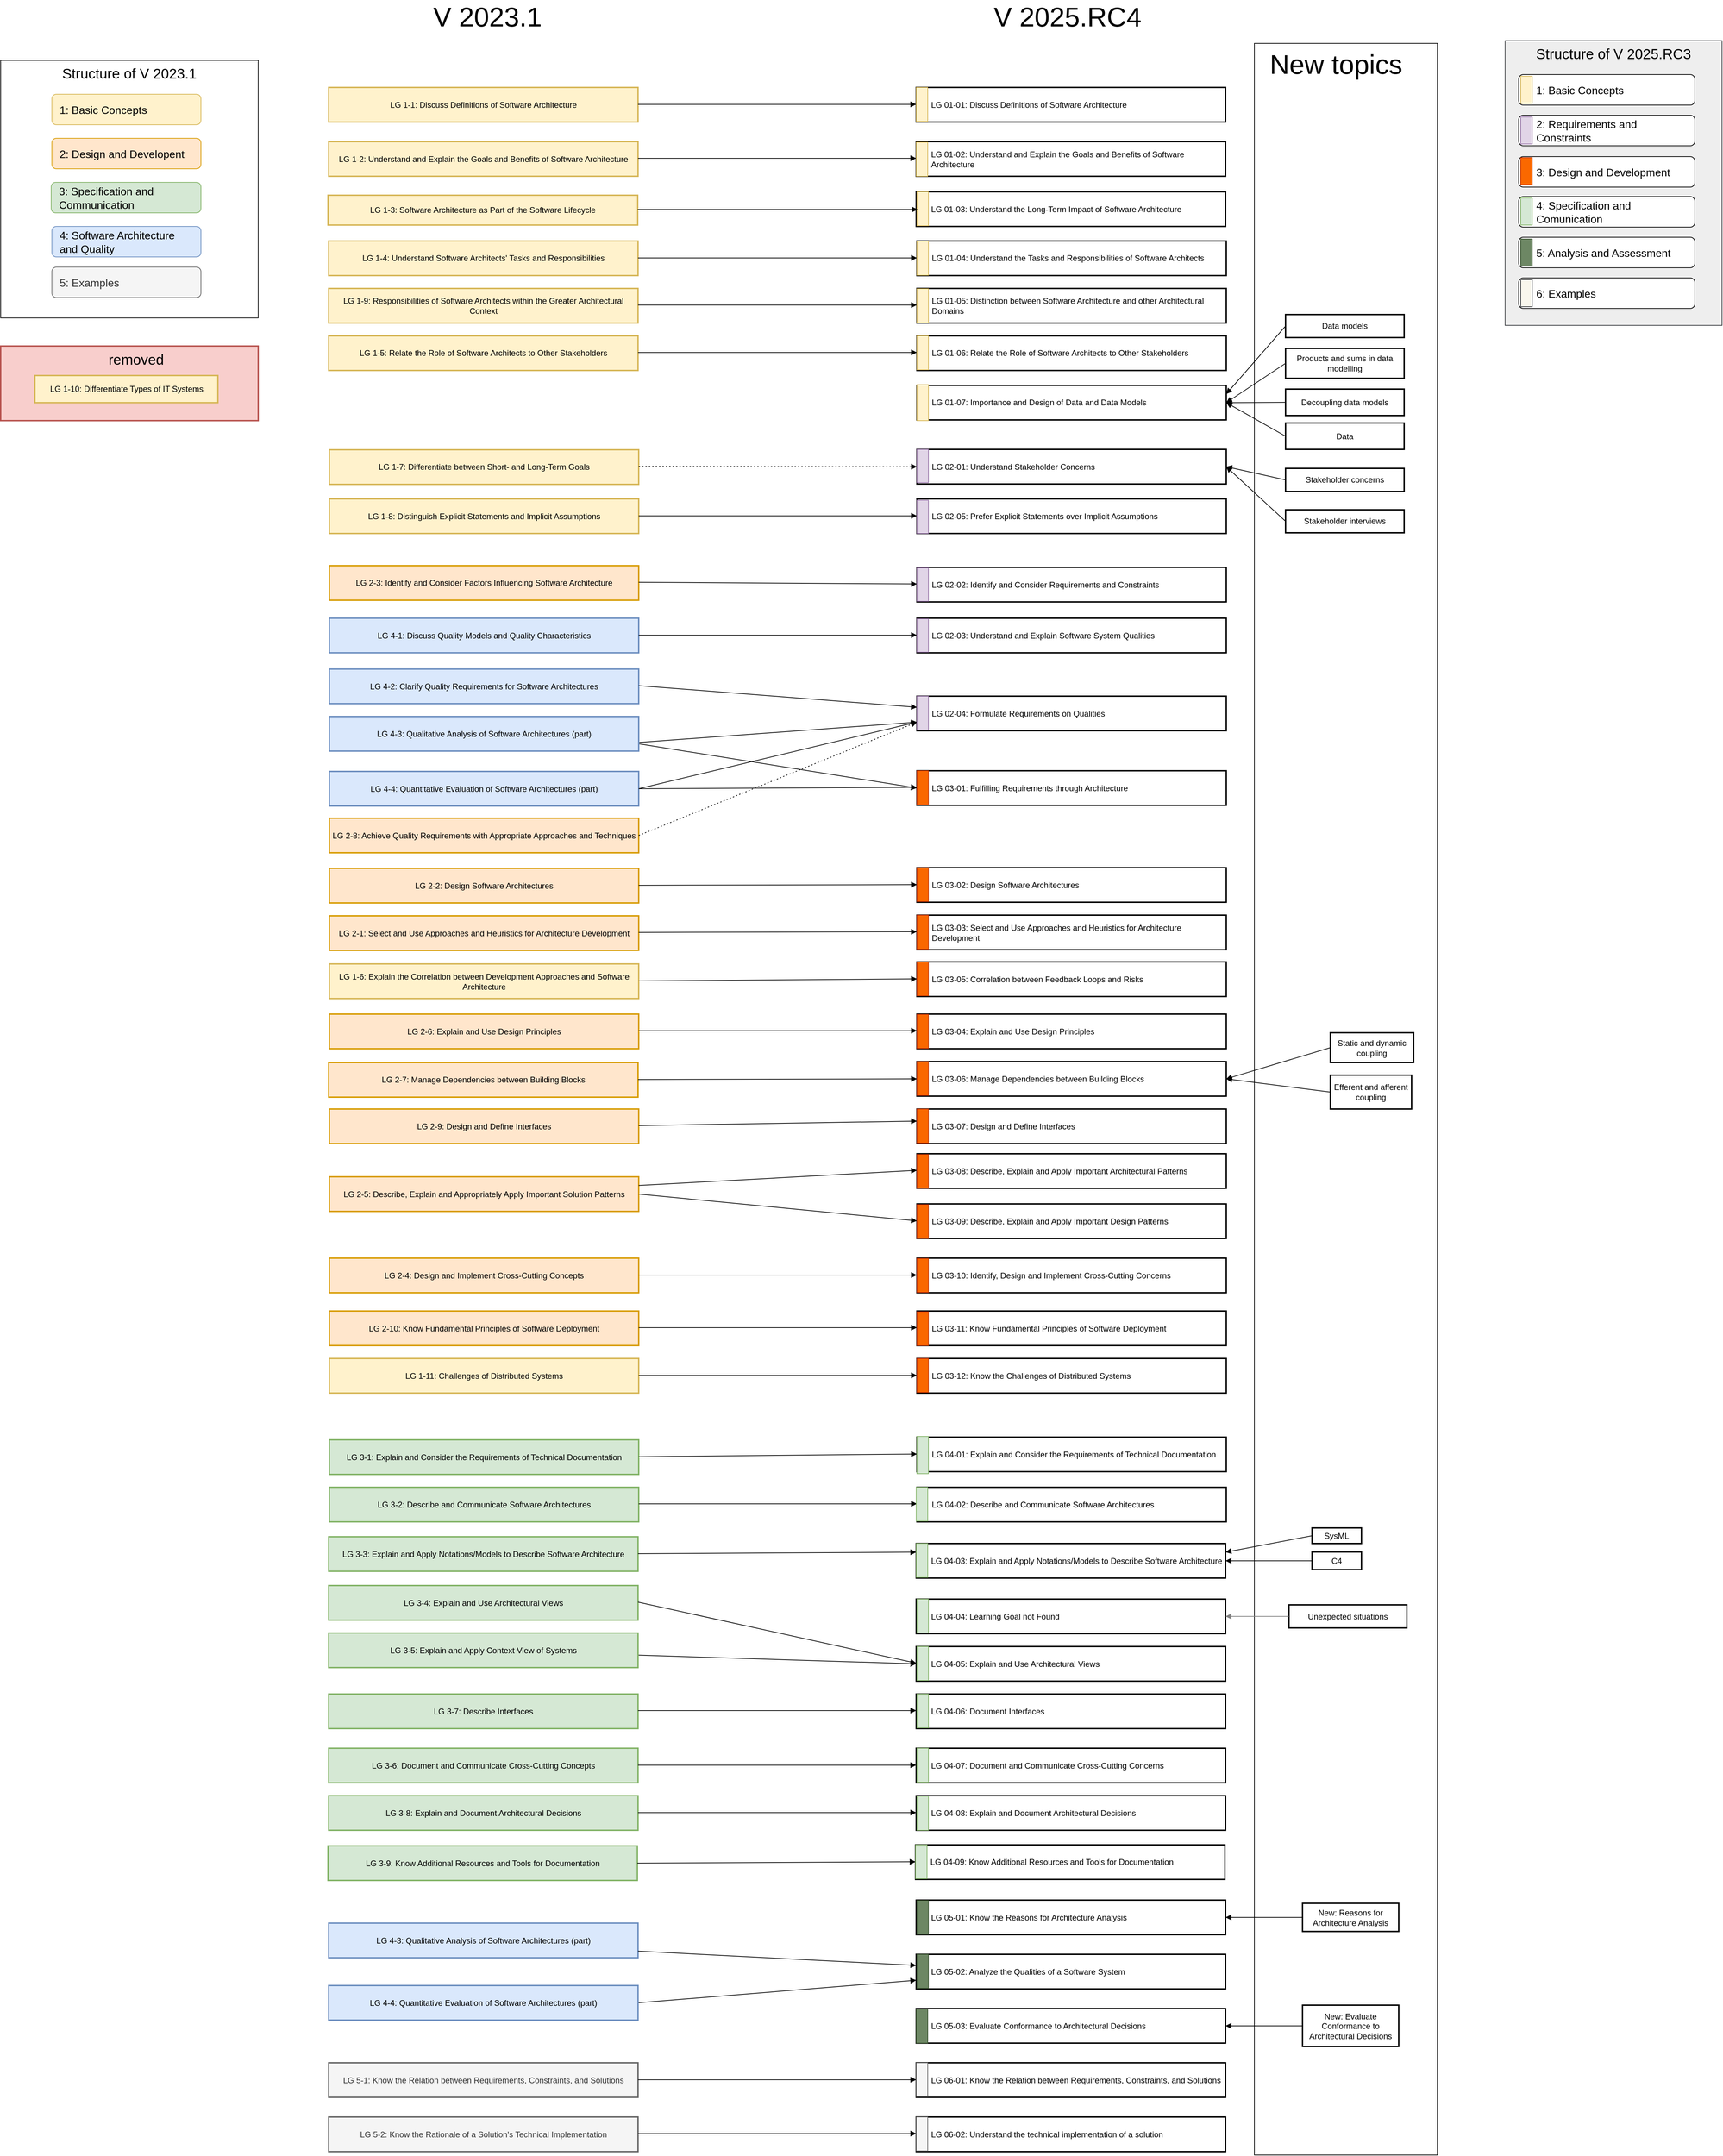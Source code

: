 <mxfile version="24.7.17">
  <diagram name="Seite-1" id="O8GddWhcbF4NDvKM5EmY">
    <mxGraphModel dx="2309" dy="878" grid="1" gridSize="10" guides="1" tooltips="1" connect="1" arrows="1" fold="1" page="1" pageScale="1" pageWidth="827" pageHeight="1169" math="0" shadow="0">
      <root>
        <mxCell id="0" />
        <mxCell id="1" parent="0" />
        <mxCell id="hMvtFYx8mkaiVF-YGMAp-4" value="removed" style="whiteSpace=wrap;strokeWidth=2;align=center;spacingLeft=20;verticalAlign=top;fontStyle=0;fontSize=21;fillColor=#f8cecc;strokeColor=#b85450;" parent="1" vertex="1">
          <mxGeometry x="-440" y="541.5" width="380" height="110" as="geometry" />
        </mxCell>
        <mxCell id="wD6HdIPCGLci8Dcnv06h-11" value="" style="whiteSpace=wrap;html=1;align=center;horizontal=1;verticalAlign=top;fontSize=21;movable=1;resizable=1;rotatable=1;deletable=1;editable=1;locked=0;connectable=1;" parent="1" vertex="1">
          <mxGeometry x="1410" y="95" width="270" height="3115" as="geometry" />
        </mxCell>
        <mxCell id="wD6HdIPCGLci8Dcnv06h-2" value="Structure of V 2023.1" style="whiteSpace=wrap;html=1;aspect=fixed;align=center;horizontal=1;verticalAlign=top;fontSize=21;" parent="1" vertex="1">
          <mxGeometry x="-440" y="120" width="380" height="380" as="geometry" />
        </mxCell>
        <mxCell id="lPej12Bno3lJLsPGT7YB-138" value="LG 1-1: Discuss Definitions of Software Architecture" style="whiteSpace=wrap;strokeWidth=2;fillColor=#fff2cc;strokeColor=#d6b656;" parent="1" vertex="1">
          <mxGeometry x="44" y="160" width="456.5" height="51" as="geometry" />
        </mxCell>
        <mxCell id="lPej12Bno3lJLsPGT7YB-139" value="LG 1-2: Understand and Explain the Goals and Benefits of Software Architecture" style="whiteSpace=wrap;strokeWidth=2;fillColor=#fff2cc;strokeColor=#d6b656;" parent="1" vertex="1">
          <mxGeometry x="44" y="240" width="456.5" height="51" as="geometry" />
        </mxCell>
        <mxCell id="lPej12Bno3lJLsPGT7YB-140" value="LG 1-4: Understand Software Architects&#39; Tasks and Responsibilities" style="whiteSpace=wrap;strokeWidth=2;fillColor=#fff2cc;strokeColor=#d6b656;" parent="1" vertex="1">
          <mxGeometry x="44" y="386.5" width="456.5" height="51" as="geometry" />
        </mxCell>
        <mxCell id="lPej12Bno3lJLsPGT7YB-141" value="LG 1-5: Relate the Role of Software Architects to Other Stakeholders" style="whiteSpace=wrap;strokeWidth=2;fillColor=#fff2cc;strokeColor=#d6b656;" parent="1" vertex="1">
          <mxGeometry x="44" y="526.5" width="456.5" height="51" as="geometry" />
        </mxCell>
        <mxCell id="lPej12Bno3lJLsPGT7YB-142" value="LG 1-6: Explain the Correlation between Development Approaches and Software Architecture" style="whiteSpace=wrap;strokeWidth=2;fillColor=#fff2cc;strokeColor=#d6b656;" parent="1" vertex="1">
          <mxGeometry x="45" y="1453" width="456.5" height="51" as="geometry" />
        </mxCell>
        <mxCell id="lPej12Bno3lJLsPGT7YB-143" value="LG 1-7: Differentiate between Short- and Long-Term Goals" style="whiteSpace=wrap;strokeWidth=2;fillColor=#fff2cc;strokeColor=#d6b656;" parent="1" vertex="1">
          <mxGeometry x="45" y="694.5" width="456.5" height="51" as="geometry" />
        </mxCell>
        <mxCell id="lPej12Bno3lJLsPGT7YB-144" value="LG 1-8: Distinguish Explicit Statements and Implicit Assumptions" style="whiteSpace=wrap;strokeWidth=2;fillColor=#fff2cc;strokeColor=#d6b656;" parent="1" vertex="1">
          <mxGeometry x="45" y="767" width="456.5" height="51" as="geometry" />
        </mxCell>
        <mxCell id="lPej12Bno3lJLsPGT7YB-145" value="LG 1-9: Responsibilities of Software Architects within the Greater Architectural Context" style="whiteSpace=wrap;strokeWidth=2;fillColor=#fff2cc;strokeColor=#d6b656;" parent="1" vertex="1">
          <mxGeometry x="44" y="456.5" width="456.5" height="51" as="geometry" />
        </mxCell>
        <mxCell id="lPej12Bno3lJLsPGT7YB-146" value="LG 1-11: Challenges of Distributed Systems" style="whiteSpace=wrap;strokeWidth=2;fillColor=#fff2cc;strokeColor=#d6b656;" parent="1" vertex="1">
          <mxGeometry x="45" y="2035" width="456.5" height="51" as="geometry" />
        </mxCell>
        <mxCell id="lPej12Bno3lJLsPGT7YB-147" value="LG 2-1: Select and Use Approaches and Heuristics for Architecture Development" style="whiteSpace=wrap;strokeWidth=2;fillColor=#ffe6cc;strokeColor=#d79b00;" parent="1" vertex="1">
          <mxGeometry x="45" y="1382" width="456.5" height="51" as="geometry" />
        </mxCell>
        <mxCell id="lPej12Bno3lJLsPGT7YB-148" value="LG 2-2: Design Software Architectures" style="whiteSpace=wrap;strokeWidth=2;fillColor=#ffe6cc;strokeColor=#d79b00;" parent="1" vertex="1">
          <mxGeometry x="45" y="1312" width="456.5" height="51" as="geometry" />
        </mxCell>
        <mxCell id="lPej12Bno3lJLsPGT7YB-149" value="LG 2-3: Identify and Consider Factors Influencing Software Architecture" style="whiteSpace=wrap;strokeWidth=2;fillColor=#ffe6cc;strokeColor=#d79b00;" parent="1" vertex="1">
          <mxGeometry x="45" y="865.5" width="456.5" height="51" as="geometry" />
        </mxCell>
        <mxCell id="lPej12Bno3lJLsPGT7YB-150" value="LG 2-4: Design and Implement Cross-Cutting Concepts" style="whiteSpace=wrap;strokeWidth=2;fillColor=#ffe6cc;strokeColor=#d79b00;" parent="1" vertex="1">
          <mxGeometry x="45" y="1887" width="456.5" height="51" as="geometry" />
        </mxCell>
        <mxCell id="lPej12Bno3lJLsPGT7YB-151" value="LG 2-5: Describe, Explain and Appropriately Apply Important Solution Patterns" style="whiteSpace=wrap;strokeWidth=2;fillColor=#ffe6cc;strokeColor=#d79b00;" parent="1" vertex="1">
          <mxGeometry x="45" y="1767" width="456.5" height="51" as="geometry" />
        </mxCell>
        <mxCell id="lPej12Bno3lJLsPGT7YB-152" value="LG 2-6: Explain and Use Design Principles" style="whiteSpace=wrap;strokeWidth=2;fillColor=#ffe6cc;strokeColor=#d79b00;" parent="1" vertex="1">
          <mxGeometry x="45" y="1527" width="456.5" height="51" as="geometry" />
        </mxCell>
        <mxCell id="lPej12Bno3lJLsPGT7YB-153" value="LG 2-7: Manage Dependencies between Building Blocks" style="whiteSpace=wrap;strokeWidth=2;fillColor=#ffe6cc;strokeColor=#d79b00;" parent="1" vertex="1">
          <mxGeometry x="44" y="1598.5" width="456.5" height="51" as="geometry" />
        </mxCell>
        <mxCell id="lPej12Bno3lJLsPGT7YB-154" value="LG 2-9: Design and Define Interfaces" style="whiteSpace=wrap;strokeWidth=2;fillColor=#ffe6cc;strokeColor=#d79b00;" parent="1" vertex="1">
          <mxGeometry x="45" y="1667" width="456.5" height="51" as="geometry" />
        </mxCell>
        <mxCell id="lPej12Bno3lJLsPGT7YB-155" value="LG 2-10: Know Fundamental Principles of Software Deployment" style="whiteSpace=wrap;strokeWidth=2;fillColor=#ffe6cc;strokeColor=#d79b00;" parent="1" vertex="1">
          <mxGeometry x="45" y="1965" width="456.5" height="51" as="geometry" />
        </mxCell>
        <mxCell id="lPej12Bno3lJLsPGT7YB-156" value="LG 3-1: Explain and Consider the Requirements of Technical Documentation" style="whiteSpace=wrap;strokeWidth=2;fillColor=#d5e8d4;strokeColor=#82b366;" parent="1" vertex="1">
          <mxGeometry x="45" y="2155" width="456.5" height="51" as="geometry" />
        </mxCell>
        <mxCell id="lPej12Bno3lJLsPGT7YB-157" value="LG 3-2: Describe and Communicate Software Architectures" style="whiteSpace=wrap;strokeWidth=2;fillColor=#d5e8d4;strokeColor=#82b366;" parent="1" vertex="1">
          <mxGeometry x="45" y="2225" width="456.5" height="51" as="geometry" />
        </mxCell>
        <mxCell id="lPej12Bno3lJLsPGT7YB-158" value="LG 3-3: Explain and Apply Notations/Models to Describe Software Architecture" style="whiteSpace=wrap;strokeWidth=2;fillColor=#d5e8d4;strokeColor=#82b366;" parent="1" vertex="1">
          <mxGeometry x="44" y="2298" width="456.5" height="51" as="geometry" />
        </mxCell>
        <mxCell id="lPej12Bno3lJLsPGT7YB-159" value="LG 3-4: Explain and Use Architectural Views" style="whiteSpace=wrap;strokeWidth=2;fillColor=#d5e8d4;strokeColor=#82b366;" parent="1" vertex="1">
          <mxGeometry x="44" y="2370" width="456.5" height="51" as="geometry" />
        </mxCell>
        <mxCell id="lPej12Bno3lJLsPGT7YB-160" value="LG 3-6: Document and Communicate Cross-Cutting Concepts" style="whiteSpace=wrap;strokeWidth=2;fillColor=#d5e8d4;strokeColor=#82b366;" parent="1" vertex="1">
          <mxGeometry x="44" y="2610" width="456.5" height="51" as="geometry" />
        </mxCell>
        <mxCell id="lPej12Bno3lJLsPGT7YB-161" value="LG 3-7: Describe Interfaces" style="whiteSpace=wrap;strokeWidth=2;fillColor=#d5e8d4;strokeColor=#82b366;" parent="1" vertex="1">
          <mxGeometry x="44" y="2530" width="456.5" height="51" as="geometry" />
        </mxCell>
        <mxCell id="lPej12Bno3lJLsPGT7YB-162" value="LG 3-8: Explain and Document Architectural Decisions" style="whiteSpace=wrap;strokeWidth=2;fillColor=#d5e8d4;strokeColor=#82b366;" parent="1" vertex="1">
          <mxGeometry x="44" y="2680" width="456.5" height="51" as="geometry" />
        </mxCell>
        <mxCell id="lPej12Bno3lJLsPGT7YB-163" value="LG 3-9: Know Additional Resources and Tools for Documentation" style="whiteSpace=wrap;strokeWidth=2;fillColor=#d5e8d4;strokeColor=#82b366;" parent="1" vertex="1">
          <mxGeometry x="43" y="2754" width="456.5" height="51" as="geometry" />
        </mxCell>
        <mxCell id="lPej12Bno3lJLsPGT7YB-164" value="LG 4-1: Discuss Quality Models and Quality Characteristics" style="whiteSpace=wrap;strokeWidth=2;fillColor=#dae8fc;strokeColor=#6c8ebf;" parent="1" vertex="1">
          <mxGeometry x="45" y="943" width="456.5" height="51" as="geometry" />
        </mxCell>
        <mxCell id="lPej12Bno3lJLsPGT7YB-165" value="LG 4-2: Clarify Quality Requirements for Software Architectures" style="whiteSpace=wrap;strokeWidth=2;fillColor=#dae8fc;strokeColor=#6c8ebf;" parent="1" vertex="1">
          <mxGeometry x="45" y="1018" width="456.5" height="51" as="geometry" />
        </mxCell>
        <mxCell id="lPej12Bno3lJLsPGT7YB-166" value="LG 4-3: Qualitative Analysis of Software Architectures (part)" style="whiteSpace=wrap;strokeWidth=2;fillColor=#dae8fc;strokeColor=#6c8ebf;" parent="1" vertex="1">
          <mxGeometry x="44" y="2868" width="456.5" height="51" as="geometry" />
        </mxCell>
        <mxCell id="lPej12Bno3lJLsPGT7YB-167" value="LG 4-4: Quantitative Evaluation of Software Architectures (part)" style="whiteSpace=wrap;strokeWidth=2;fillColor=#dae8fc;strokeColor=#6c8ebf;" parent="1" vertex="1">
          <mxGeometry x="45" y="1169" width="456.5" height="51" as="geometry" />
        </mxCell>
        <mxCell id="lPej12Bno3lJLsPGT7YB-168" value="LG 5-1: Know the Relation between Requirements, Constraints, and Solutions" style="whiteSpace=wrap;strokeWidth=2;fillColor=#f5f5f5;fontColor=#333333;strokeColor=#666666;" parent="1" vertex="1">
          <mxGeometry x="44" y="3074" width="456.5" height="51" as="geometry" />
        </mxCell>
        <mxCell id="lPej12Bno3lJLsPGT7YB-169" value="LG 5-2: Know the Rationale of a Solution&#39;s Technical Implementation" style="whiteSpace=wrap;strokeWidth=2;fillColor=#f5f5f5;fontColor=#333333;strokeColor=#666666;" parent="1" vertex="1">
          <mxGeometry x="44" y="3154" width="456.5" height="51" as="geometry" />
        </mxCell>
        <mxCell id="lPej12Bno3lJLsPGT7YB-170" value="LG 01-01: Discuss Definitions of Software Architecture" style="whiteSpace=wrap;strokeWidth=2;align=left;spacingLeft=20;" parent="1" vertex="1">
          <mxGeometry x="911" y="160" width="456.5" height="51" as="geometry" />
        </mxCell>
        <mxCell id="lPej12Bno3lJLsPGT7YB-171" value="LG 01-02: Understand and Explain the Goals and Benefits of Software Architecture" style="whiteSpace=wrap;strokeWidth=2;align=left;spacingLeft=20;" parent="1" vertex="1">
          <mxGeometry x="911" y="240" width="456.5" height="51" as="geometry" />
        </mxCell>
        <mxCell id="lPej12Bno3lJLsPGT7YB-172" value="LG 01-04: Understand the Tasks and Responsibilities of Software Architects" style="whiteSpace=wrap;strokeWidth=2;align=left;spacingLeft=20;" parent="1" vertex="1">
          <mxGeometry x="912" y="386.5" width="456.5" height="51" as="geometry" />
        </mxCell>
        <mxCell id="lPej12Bno3lJLsPGT7YB-173" value="LG 01-05: Distinction between Software Architecture and other Architectural Domains" style="whiteSpace=wrap;strokeWidth=2;align=left;spacingLeft=20;" parent="1" vertex="1">
          <mxGeometry x="912" y="456.5" width="456.5" height="51" as="geometry" />
        </mxCell>
        <mxCell id="lPej12Bno3lJLsPGT7YB-174" value="LG 01-06: Relate the Role of Software Architects to Other Stakeholders" style="whiteSpace=wrap;strokeWidth=2;align=left;spacingLeft=20;" parent="1" vertex="1">
          <mxGeometry x="912" y="526.5" width="456.5" height="51" as="geometry" />
        </mxCell>
        <mxCell id="lPej12Bno3lJLsPGT7YB-175" value="LG 01-07: Importance and Design of Data and Data Models" style="whiteSpace=wrap;strokeWidth=2;align=left;spacingLeft=20;" parent="1" vertex="1">
          <mxGeometry x="912" y="599.5" width="456.5" height="51" as="geometry" />
        </mxCell>
        <mxCell id="lPej12Bno3lJLsPGT7YB-176" value="LG 02-01: Understand Stakeholder Concerns" style="whiteSpace=wrap;strokeWidth=2;align=left;spacingLeft=20;" parent="1" vertex="1">
          <mxGeometry x="912" y="694" width="456.5" height="51" as="geometry" />
        </mxCell>
        <mxCell id="lPej12Bno3lJLsPGT7YB-177" value="LG 02-02: Identify and Consider Requirements and Constraints" style="whiteSpace=wrap;strokeWidth=2;align=left;spacingLeft=20;" parent="1" vertex="1">
          <mxGeometry x="912" y="868" width="456.5" height="51" as="geometry" />
        </mxCell>
        <mxCell id="lPej12Bno3lJLsPGT7YB-178" value="LG 02-03: Understand and Explain Software System Qualities" style="whiteSpace=wrap;strokeWidth=2;align=left;spacingLeft=20;" parent="1" vertex="1">
          <mxGeometry x="912" y="943" width="456.5" height="51" as="geometry" />
        </mxCell>
        <mxCell id="lPej12Bno3lJLsPGT7YB-179" value="LG 02-04: Formulate Requirements on Qualities" style="whiteSpace=wrap;strokeWidth=2;align=left;spacingLeft=20;" parent="1" vertex="1">
          <mxGeometry x="912" y="1058" width="456.5" height="51" as="geometry" />
        </mxCell>
        <mxCell id="lPej12Bno3lJLsPGT7YB-180" value="LG 02-05: Prefer Explicit Statements over Implicit Assumptions" style="whiteSpace=wrap;strokeWidth=2;align=left;spacingLeft=20;" parent="1" vertex="1">
          <mxGeometry x="912" y="767" width="456.5" height="51" as="geometry" />
        </mxCell>
        <mxCell id="lPej12Bno3lJLsPGT7YB-181" value="LG 03-01: Fulfilling Requirements through Architecture" style="whiteSpace=wrap;strokeWidth=2;align=left;spacingLeft=20;" parent="1" vertex="1">
          <mxGeometry x="912" y="1168" width="456.5" height="51" as="geometry" />
        </mxCell>
        <mxCell id="lPej12Bno3lJLsPGT7YB-182" value="LG 03-02: Design Software Architectures" style="whiteSpace=wrap;strokeWidth=2;align=left;spacingLeft=20;" parent="1" vertex="1">
          <mxGeometry x="912" y="1311" width="456.5" height="51" as="geometry" />
        </mxCell>
        <mxCell id="lPej12Bno3lJLsPGT7YB-183" value="LG 03-03: Select and Use Approaches and Heuristics for Architecture Development" style="whiteSpace=wrap;strokeWidth=2;align=left;spacingLeft=20;" parent="1" vertex="1">
          <mxGeometry x="912" y="1381" width="456.5" height="51" as="geometry" />
        </mxCell>
        <mxCell id="lPej12Bno3lJLsPGT7YB-184" value="LG 03-04: Explain and Use Design Principles" style="whiteSpace=wrap;strokeWidth=2;align=left;spacingLeft=20;" parent="1" vertex="1">
          <mxGeometry x="912" y="1527" width="456.5" height="51" as="geometry" />
        </mxCell>
        <mxCell id="lPej12Bno3lJLsPGT7YB-185" value="LG 03-05: Correlation between Feedback Loops and Risks" style="whiteSpace=wrap;strokeWidth=2;align=left;spacingLeft=20;" parent="1" vertex="1">
          <mxGeometry x="912" y="1450" width="456.5" height="51" as="geometry" />
        </mxCell>
        <mxCell id="lPej12Bno3lJLsPGT7YB-186" value="LG 03-06: Manage Dependencies between Building Blocks" style="whiteSpace=wrap;strokeWidth=2;align=left;spacingLeft=20;" parent="1" vertex="1">
          <mxGeometry x="912" y="1597" width="456.5" height="51" as="geometry" />
        </mxCell>
        <mxCell id="lPej12Bno3lJLsPGT7YB-187" value="LG 03-07: Design and Define Interfaces" style="whiteSpace=wrap;strokeWidth=2;align=left;spacingLeft=20;" parent="1" vertex="1">
          <mxGeometry x="912" y="1667" width="456.5" height="51" as="geometry" />
        </mxCell>
        <mxCell id="lPej12Bno3lJLsPGT7YB-188" value="LG 03-08: Describe, Explain and Apply Important Architectural Patterns" style="whiteSpace=wrap;strokeWidth=2;align=left;spacingLeft=20;" parent="1" vertex="1">
          <mxGeometry x="912" y="1733" width="456.5" height="51" as="geometry" />
        </mxCell>
        <mxCell id="lPej12Bno3lJLsPGT7YB-189" value="LG 03-09: Describe, Explain and Apply Important Design Patterns" style="whiteSpace=wrap;strokeWidth=2;align=left;spacingLeft=20;" parent="1" vertex="1">
          <mxGeometry x="912" y="1807" width="456.5" height="51" as="geometry" />
        </mxCell>
        <mxCell id="lPej12Bno3lJLsPGT7YB-190" value="LG 03-10: Identify, Design and Implement Cross-Cutting Concerns" style="whiteSpace=wrap;strokeWidth=2;align=left;spacingLeft=20;" parent="1" vertex="1">
          <mxGeometry x="912" y="1887" width="456.5" height="51" as="geometry" />
        </mxCell>
        <mxCell id="lPej12Bno3lJLsPGT7YB-191" value="LG 03-11: Know Fundamental Principles of Software Deployment" style="whiteSpace=wrap;strokeWidth=2;align=left;spacingLeft=20;" parent="1" vertex="1">
          <mxGeometry x="912" y="1965" width="456.5" height="51" as="geometry" />
        </mxCell>
        <mxCell id="lPej12Bno3lJLsPGT7YB-192" value="LG 03-12: Know the Challenges of Distributed Systems" style="whiteSpace=wrap;strokeWidth=2;align=left;spacingLeft=20;" parent="1" vertex="1">
          <mxGeometry x="912" y="2035" width="456.5" height="51" as="geometry" />
        </mxCell>
        <mxCell id="lPej12Bno3lJLsPGT7YB-193" value="LG 04-01: Explain and Consider the Requirements of Technical Documentation" style="whiteSpace=wrap;strokeWidth=2;align=left;spacingLeft=20;" parent="1" vertex="1">
          <mxGeometry x="912" y="2151" width="456.5" height="51" as="geometry" />
        </mxCell>
        <mxCell id="lPej12Bno3lJLsPGT7YB-194" value="LG 04-02: Describe and Communicate Software Architectures" style="whiteSpace=wrap;strokeWidth=2;align=left;spacingLeft=20;" parent="1" vertex="1">
          <mxGeometry x="912" y="2225" width="456.5" height="51" as="geometry" />
        </mxCell>
        <mxCell id="lPej12Bno3lJLsPGT7YB-195" value="LG 04-03: Explain and Apply Notations/Models to Describe Software Architecture" style="whiteSpace=wrap;strokeWidth=2;align=left;spacingLeft=20;" parent="1" vertex="1">
          <mxGeometry x="911" y="2308" width="456.5" height="51" as="geometry" />
        </mxCell>
        <mxCell id="lPej12Bno3lJLsPGT7YB-196" value="LG 04-04: Learning Goal not Found" style="whiteSpace=wrap;strokeWidth=2;align=left;spacingLeft=20;" parent="1" vertex="1">
          <mxGeometry x="911" y="2390" width="456.5" height="51" as="geometry" />
        </mxCell>
        <mxCell id="lPej12Bno3lJLsPGT7YB-197" value="LG 04-05: Explain and Use Architectural Views" style="whiteSpace=wrap;strokeWidth=2;align=left;spacingLeft=20;" parent="1" vertex="1">
          <mxGeometry x="911" y="2460" width="456.5" height="51" as="geometry" />
        </mxCell>
        <mxCell id="lPej12Bno3lJLsPGT7YB-198" value="LG 04-06: Document Interfaces" style="whiteSpace=wrap;strokeWidth=2;align=left;spacingLeft=20;" parent="1" vertex="1">
          <mxGeometry x="911" y="2530" width="456.5" height="51" as="geometry" />
        </mxCell>
        <mxCell id="lPej12Bno3lJLsPGT7YB-199" value="LG 04-07: Document and Communicate Cross-Cutting Concerns" style="whiteSpace=wrap;strokeWidth=2;align=left;spacingLeft=20;" parent="1" vertex="1">
          <mxGeometry x="911" y="2610" width="456.5" height="51" as="geometry" />
        </mxCell>
        <mxCell id="lPej12Bno3lJLsPGT7YB-200" value="LG 04-08: Explain and Document Architectural Decisions" style="whiteSpace=wrap;strokeWidth=2;align=left;spacingLeft=20;" parent="1" vertex="1">
          <mxGeometry x="911" y="2680" width="456.5" height="51" as="geometry" />
        </mxCell>
        <mxCell id="lPej12Bno3lJLsPGT7YB-201" value="LG 04-09: Know Additional Resources and Tools for Documentation" style="whiteSpace=wrap;strokeWidth=2;align=left;spacingLeft=20;" parent="1" vertex="1">
          <mxGeometry x="910" y="2752.5" width="456.5" height="51" as="geometry" />
        </mxCell>
        <mxCell id="lPej12Bno3lJLsPGT7YB-203" value="LG 05-02: Analyze the Qualities of a Software System" style="whiteSpace=wrap;strokeWidth=2;align=left;spacingLeft=20;" parent="1" vertex="1">
          <mxGeometry x="911" y="2914" width="456.5" height="51" as="geometry" />
        </mxCell>
        <mxCell id="lPej12Bno3lJLsPGT7YB-205" value="LG 06-01: Know the Relation between Requirements, Constraints, and Solutions" style="whiteSpace=wrap;strokeWidth=2;align=left;spacingLeft=20;" parent="1" vertex="1">
          <mxGeometry x="911" y="3074" width="456.5" height="51" as="geometry" />
        </mxCell>
        <mxCell id="lPej12Bno3lJLsPGT7YB-206" value="LG 06-02: Understand the technical implementation of a solution" style="whiteSpace=wrap;strokeWidth=2;align=left;spacingLeft=20;" parent="1" vertex="1">
          <mxGeometry x="911" y="3154" width="456.5" height="51" as="geometry" />
        </mxCell>
        <mxCell id="lPej12Bno3lJLsPGT7YB-207" value="Data models" style="whiteSpace=wrap;strokeWidth=2;" parent="1" vertex="1">
          <mxGeometry x="1456" y="495" width="175" height="34" as="geometry" />
        </mxCell>
        <mxCell id="lPej12Bno3lJLsPGT7YB-208" value="Products and sums in data modelling" style="whiteSpace=wrap;strokeWidth=2;" parent="1" vertex="1">
          <mxGeometry x="1456" y="545" width="175" height="44" as="geometry" />
        </mxCell>
        <mxCell id="lPej12Bno3lJLsPGT7YB-209" value="Decoupling data models" style="whiteSpace=wrap;strokeWidth=2;" parent="1" vertex="1">
          <mxGeometry x="1456" y="605" width="175" height="39" as="geometry" />
        </mxCell>
        <mxCell id="lPej12Bno3lJLsPGT7YB-211" value="Stakeholder concerns" style="whiteSpace=wrap;strokeWidth=2;" parent="1" vertex="1">
          <mxGeometry x="1456" y="722" width="175" height="34" as="geometry" />
        </mxCell>
        <mxCell id="lPej12Bno3lJLsPGT7YB-212" value="Stakeholder interviews" style="whiteSpace=wrap;strokeWidth=2;" parent="1" vertex="1">
          <mxGeometry x="1456" y="783" width="175" height="34" as="geometry" />
        </mxCell>
        <mxCell id="lPej12Bno3lJLsPGT7YB-213" value="Static and dynamic coupling" style="whiteSpace=wrap;strokeWidth=2;" parent="1" vertex="1">
          <mxGeometry x="1522" y="1554.5" width="123" height="44" as="geometry" />
        </mxCell>
        <mxCell id="lPej12Bno3lJLsPGT7YB-214" value="Efferent and afferent coupling" style="whiteSpace=wrap;strokeWidth=2;" parent="1" vertex="1">
          <mxGeometry x="1522" y="1617" width="120" height="50" as="geometry" />
        </mxCell>
        <mxCell id="lPej12Bno3lJLsPGT7YB-216" value="SysML" style="whiteSpace=wrap;strokeWidth=2;" parent="1" vertex="1">
          <mxGeometry x="1495" y="2285" width="73" height="23" as="geometry" />
        </mxCell>
        <mxCell id="lPej12Bno3lJLsPGT7YB-217" value="C4" style="whiteSpace=wrap;strokeWidth=2;" parent="1" vertex="1">
          <mxGeometry x="1495" y="2320.5" width="73" height="26" as="geometry" />
        </mxCell>
        <mxCell id="lPej12Bno3lJLsPGT7YB-218" value="Unexpected situations" style="whiteSpace=wrap;strokeWidth=2;" parent="1" vertex="1">
          <mxGeometry x="1461" y="2398.5" width="174" height="34" as="geometry" />
        </mxCell>
        <mxCell id="lPej12Bno3lJLsPGT7YB-221" value="LG 1-3: Software Architecture as Part of the Software Lifecycle" style="whiteSpace=wrap;strokeWidth=2;fillColor=#fff2cc;strokeColor=#d6b656;align=center;" parent="1" vertex="1">
          <mxGeometry x="43" y="319" width="457" height="44" as="geometry" />
        </mxCell>
        <mxCell id="lPej12Bno3lJLsPGT7YB-225" value="" style="curved=1;startArrow=none;endArrow=block;exitX=1;exitY=0.49;entryX=0;entryY=0.49;rounded=0;" parent="1" source="lPej12Bno3lJLsPGT7YB-138" target="lPej12Bno3lJLsPGT7YB-170" edge="1">
          <mxGeometry relative="1" as="geometry">
            <Array as="points" />
          </mxGeometry>
        </mxCell>
        <mxCell id="lPej12Bno3lJLsPGT7YB-226" value="" style="curved=1;startArrow=none;endArrow=block;exitX=1;exitY=0.48;entryX=0;entryY=0.48;rounded=0;" parent="1" source="lPej12Bno3lJLsPGT7YB-139" target="lPej12Bno3lJLsPGT7YB-171" edge="1">
          <mxGeometry relative="1" as="geometry">
            <Array as="points" />
          </mxGeometry>
        </mxCell>
        <mxCell id="lPej12Bno3lJLsPGT7YB-227" value="" style="curved=1;startArrow=none;endArrow=block;exitX=1;exitY=0.49;entryX=0;entryY=0.49;rounded=0;" parent="1" source="lPej12Bno3lJLsPGT7YB-140" target="lPej12Bno3lJLsPGT7YB-172" edge="1">
          <mxGeometry relative="1" as="geometry">
            <Array as="points" />
          </mxGeometry>
        </mxCell>
        <mxCell id="lPej12Bno3lJLsPGT7YB-228" value="" style="curved=1;startArrow=none;endArrow=block;exitX=1;exitY=0.48;entryX=0;entryY=0.48;rounded=0;" parent="1" source="lPej12Bno3lJLsPGT7YB-145" target="lPej12Bno3lJLsPGT7YB-173" edge="1">
          <mxGeometry relative="1" as="geometry">
            <Array as="points" />
          </mxGeometry>
        </mxCell>
        <mxCell id="lPej12Bno3lJLsPGT7YB-229" value="" style="curved=1;startArrow=none;endArrow=block;exitX=1;exitY=0.48;entryX=0;entryY=0.48;rounded=0;" parent="1" source="lPej12Bno3lJLsPGT7YB-141" target="lPej12Bno3lJLsPGT7YB-174" edge="1">
          <mxGeometry relative="1" as="geometry">
            <Array as="points" />
          </mxGeometry>
        </mxCell>
        <mxCell id="lPej12Bno3lJLsPGT7YB-230" value="" style="startArrow=none;endArrow=block;exitX=0;exitY=0.5;entryX=1;entryY=0.25;rounded=0;exitDx=0;exitDy=0;entryDx=0;entryDy=0;" parent="1" source="lPej12Bno3lJLsPGT7YB-207" target="lPej12Bno3lJLsPGT7YB-175" edge="1">
          <mxGeometry relative="1" as="geometry" />
        </mxCell>
        <mxCell id="lPej12Bno3lJLsPGT7YB-231" value="" style="startArrow=none;endArrow=block;exitX=0;exitY=0.5;rounded=0;exitDx=0;exitDy=0;entryX=1;entryY=0.5;entryDx=0;entryDy=0;" parent="1" source="lPej12Bno3lJLsPGT7YB-208" target="lPej12Bno3lJLsPGT7YB-175" edge="1">
          <mxGeometry relative="1" as="geometry">
            <mxPoint x="1373" y="640.5" as="targetPoint" />
          </mxGeometry>
        </mxCell>
        <mxCell id="lPej12Bno3lJLsPGT7YB-232" value="" style="startArrow=none;endArrow=block;rounded=0;entryX=1;entryY=0.5;entryDx=0;entryDy=0;exitX=0;exitY=0.5;exitDx=0;exitDy=0;" parent="1" source="lPej12Bno3lJLsPGT7YB-209" target="lPej12Bno3lJLsPGT7YB-175" edge="1">
          <mxGeometry relative="1" as="geometry">
            <mxPoint x="1463" y="640.5" as="sourcePoint" />
            <mxPoint x="1373" y="645.5" as="targetPoint" />
          </mxGeometry>
        </mxCell>
        <mxCell id="lPej12Bno3lJLsPGT7YB-234" value="" style="startArrow=none;endArrow=block;entryX=1;entryY=0.5;rounded=0;entryDx=0;entryDy=0;exitX=0;exitY=0.5;exitDx=0;exitDy=0;" parent="1" source="lPej12Bno3lJLsPGT7YB-211" target="lPej12Bno3lJLsPGT7YB-176" edge="1">
          <mxGeometry relative="1" as="geometry">
            <mxPoint x="1450" y="758" as="sourcePoint" />
          </mxGeometry>
        </mxCell>
        <mxCell id="lPej12Bno3lJLsPGT7YB-235" value="" style="curved=1;startArrow=none;endArrow=block;exitX=0;exitY=0.5;entryX=1;entryY=0.5;rounded=0;entryDx=0;entryDy=0;exitDx=0;exitDy=0;" parent="1" source="lPej12Bno3lJLsPGT7YB-212" target="lPej12Bno3lJLsPGT7YB-176" edge="1">
          <mxGeometry relative="1" as="geometry">
            <Array as="points" />
          </mxGeometry>
        </mxCell>
        <mxCell id="lPej12Bno3lJLsPGT7YB-236" value="" style="dashed=1;dashPattern=2 3;startArrow=none;endArrow=block;exitX=1;exitY=0.48;entryX=0;entryY=0.5;rounded=0;entryDx=0;entryDy=0;" parent="1" source="lPej12Bno3lJLsPGT7YB-143" target="lPej12Bno3lJLsPGT7YB-176" edge="1">
          <mxGeometry relative="1" as="geometry" />
        </mxCell>
        <mxCell id="lPej12Bno3lJLsPGT7YB-237" value="" style="curved=1;startArrow=none;endArrow=block;exitX=1;exitY=0.48;entryX=0;entryY=0.48;rounded=0;" parent="1" source="lPej12Bno3lJLsPGT7YB-149" target="lPej12Bno3lJLsPGT7YB-177" edge="1">
          <mxGeometry relative="1" as="geometry">
            <Array as="points" />
          </mxGeometry>
        </mxCell>
        <mxCell id="lPej12Bno3lJLsPGT7YB-238" value="" style="curved=1;startArrow=none;endArrow=block;exitX=1;exitY=0.49;entryX=0;entryY=0.49;rounded=0;" parent="1" source="lPej12Bno3lJLsPGT7YB-164" target="lPej12Bno3lJLsPGT7YB-178" edge="1">
          <mxGeometry relative="1" as="geometry">
            <Array as="points" />
          </mxGeometry>
        </mxCell>
        <mxCell id="lPej12Bno3lJLsPGT7YB-239" value="" style="startArrow=none;endArrow=block;exitX=1;exitY=0.48;entryX=0;entryY=0.32;rounded=0;strokeWidth=1;" parent="1" source="lPej12Bno3lJLsPGT7YB-165" target="lPej12Bno3lJLsPGT7YB-179" edge="1">
          <mxGeometry relative="1" as="geometry" />
        </mxCell>
        <mxCell id="lPej12Bno3lJLsPGT7YB-240" value="" style="startArrow=none;endArrow=block;exitX=1;exitY=0.75;entryX=0;entryY=0.75;rounded=0;exitDx=0;exitDy=0;entryDx=0;entryDy=0;" parent="1" source="kNLLdn3Lz1MCtUCLmeeq-8" target="lPej12Bno3lJLsPGT7YB-179" edge="1">
          <mxGeometry relative="1" as="geometry" />
        </mxCell>
        <mxCell id="lPej12Bno3lJLsPGT7YB-241" value="" style="startArrow=none;endArrow=block;exitX=1;exitY=0.5;entryX=0;entryY=0.75;rounded=0;strokeWidth=1;exitDx=0;exitDy=0;entryDx=0;entryDy=0;" parent="1" source="lPej12Bno3lJLsPGT7YB-167" target="lPej12Bno3lJLsPGT7YB-179" edge="1">
          <mxGeometry relative="1" as="geometry" />
        </mxCell>
        <mxCell id="lPej12Bno3lJLsPGT7YB-242" value="" style="curved=1;startArrow=none;endArrow=block;exitX=1;exitY=0.49;entryX=0;entryY=0.49;rounded=0;" parent="1" source="lPej12Bno3lJLsPGT7YB-144" target="lPej12Bno3lJLsPGT7YB-180" edge="1">
          <mxGeometry relative="1" as="geometry">
            <Array as="points" />
          </mxGeometry>
        </mxCell>
        <mxCell id="lPej12Bno3lJLsPGT7YB-243" value="" style="startArrow=none;endArrow=block;exitX=1;exitY=0.5;entryX=0;entryY=0.48;rounded=0;strokeWidth=1;exitDx=0;exitDy=0;" parent="1" source="lPej12Bno3lJLsPGT7YB-167" target="lPej12Bno3lJLsPGT7YB-181" edge="1">
          <mxGeometry relative="1" as="geometry" />
        </mxCell>
        <mxCell id="lPej12Bno3lJLsPGT7YB-244" value="" style="curved=1;startArrow=none;endArrow=block;exitX=1;exitY=0.49;entryX=0;entryY=0.49;rounded=0;" parent="1" source="lPej12Bno3lJLsPGT7YB-148" target="lPej12Bno3lJLsPGT7YB-182" edge="1">
          <mxGeometry relative="1" as="geometry">
            <Array as="points" />
          </mxGeometry>
        </mxCell>
        <mxCell id="lPej12Bno3lJLsPGT7YB-245" value="" style="curved=1;startArrow=none;endArrow=block;exitX=1;exitY=0.48;entryX=0;entryY=0.48;rounded=0;" parent="1" source="lPej12Bno3lJLsPGT7YB-147" target="lPej12Bno3lJLsPGT7YB-183" edge="1">
          <mxGeometry relative="1" as="geometry">
            <Array as="points" />
          </mxGeometry>
        </mxCell>
        <mxCell id="lPej12Bno3lJLsPGT7YB-246" value="" style="curved=1;startArrow=none;endArrow=block;exitX=1;exitY=0.48;entryX=0;entryY=0.48;rounded=0;" parent="1" source="lPej12Bno3lJLsPGT7YB-152" target="lPej12Bno3lJLsPGT7YB-184" edge="1">
          <mxGeometry relative="1" as="geometry">
            <Array as="points" />
          </mxGeometry>
        </mxCell>
        <mxCell id="lPej12Bno3lJLsPGT7YB-247" value="" style="curved=1;startArrow=none;endArrow=block;exitX=1;exitY=0.49;entryX=0;entryY=0.49;rounded=0;" parent="1" source="lPej12Bno3lJLsPGT7YB-142" target="lPej12Bno3lJLsPGT7YB-185" edge="1">
          <mxGeometry relative="1" as="geometry">
            <Array as="points" />
          </mxGeometry>
        </mxCell>
        <mxCell id="lPej12Bno3lJLsPGT7YB-248" value="" style="startArrow=none;endArrow=block;exitX=1;exitY=0.49;entryX=0;entryY=0.5;rounded=0;entryDx=0;entryDy=0;" parent="1" source="lPej12Bno3lJLsPGT7YB-153" target="lPej12Bno3lJLsPGT7YB-186" edge="1">
          <mxGeometry relative="1" as="geometry" />
        </mxCell>
        <mxCell id="lPej12Bno3lJLsPGT7YB-249" value="" style="curved=1;startArrow=none;endArrow=block;exitX=0;exitY=0.5;entryX=1;entryY=0.5;rounded=0;entryDx=0;entryDy=0;exitDx=0;exitDy=0;" parent="1" source="lPej12Bno3lJLsPGT7YB-213" target="lPej12Bno3lJLsPGT7YB-186" edge="1">
          <mxGeometry relative="1" as="geometry">
            <Array as="points" />
          </mxGeometry>
        </mxCell>
        <mxCell id="lPej12Bno3lJLsPGT7YB-250" value="" style="startArrow=none;endArrow=block;exitX=0;exitY=0.5;entryX=1;entryY=0.5;rounded=0;exitDx=0;exitDy=0;entryDx=0;entryDy=0;" parent="1" source="lPej12Bno3lJLsPGT7YB-214" target="lPej12Bno3lJLsPGT7YB-186" edge="1">
          <mxGeometry relative="1" as="geometry" />
        </mxCell>
        <mxCell id="lPej12Bno3lJLsPGT7YB-251" value="" style="startArrow=none;endArrow=block;exitX=1;exitY=0.48;entryX=0;entryY=0.35;rounded=0;" parent="1" source="lPej12Bno3lJLsPGT7YB-154" target="lPej12Bno3lJLsPGT7YB-187" edge="1">
          <mxGeometry relative="1" as="geometry" />
        </mxCell>
        <mxCell id="lPej12Bno3lJLsPGT7YB-253" value="" style="startArrow=none;endArrow=block;exitX=1;exitY=0.25;entryX=0;entryY=0.48;rounded=0;" parent="1" source="lPej12Bno3lJLsPGT7YB-151" target="lPej12Bno3lJLsPGT7YB-188" edge="1">
          <mxGeometry relative="1" as="geometry" />
        </mxCell>
        <mxCell id="lPej12Bno3lJLsPGT7YB-254" value="" style="startArrow=none;endArrow=block;exitX=1;exitY=0.5;entryX=0;entryY=0.49;rounded=0;exitDx=0;exitDy=0;" parent="1" source="lPej12Bno3lJLsPGT7YB-151" target="lPej12Bno3lJLsPGT7YB-189" edge="1">
          <mxGeometry relative="1" as="geometry" />
        </mxCell>
        <mxCell id="lPej12Bno3lJLsPGT7YB-255" value="" style="curved=1;startArrow=none;endArrow=block;exitX=1;exitY=0.49;entryX=0;entryY=0.49;rounded=0;" parent="1" source="lPej12Bno3lJLsPGT7YB-150" target="lPej12Bno3lJLsPGT7YB-190" edge="1">
          <mxGeometry relative="1" as="geometry">
            <Array as="points" />
          </mxGeometry>
        </mxCell>
        <mxCell id="lPej12Bno3lJLsPGT7YB-256" value="" style="curved=1;startArrow=none;endArrow=block;exitX=1;exitY=0.48;entryX=0;entryY=0.48;rounded=0;" parent="1" source="lPej12Bno3lJLsPGT7YB-155" target="lPej12Bno3lJLsPGT7YB-191" edge="1">
          <mxGeometry relative="1" as="geometry">
            <Array as="points" />
          </mxGeometry>
        </mxCell>
        <mxCell id="lPej12Bno3lJLsPGT7YB-257" value="" style="curved=1;startArrow=none;endArrow=block;exitX=1;exitY=0.49;entryX=0;entryY=0.49;rounded=0;" parent="1" source="lPej12Bno3lJLsPGT7YB-146" target="lPej12Bno3lJLsPGT7YB-192" edge="1">
          <mxGeometry relative="1" as="geometry">
            <Array as="points" />
          </mxGeometry>
        </mxCell>
        <mxCell id="lPej12Bno3lJLsPGT7YB-258" value="" style="curved=1;startArrow=none;endArrow=block;exitX=1;exitY=0.49;entryX=0;entryY=0.49;rounded=0;" parent="1" source="lPej12Bno3lJLsPGT7YB-156" target="lPej12Bno3lJLsPGT7YB-193" edge="1">
          <mxGeometry relative="1" as="geometry">
            <Array as="points" />
          </mxGeometry>
        </mxCell>
        <mxCell id="lPej12Bno3lJLsPGT7YB-259" value="" style="curved=1;startArrow=none;endArrow=block;exitX=1;exitY=0.48;entryX=0;entryY=0.48;rounded=0;" parent="1" source="lPej12Bno3lJLsPGT7YB-157" target="lPej12Bno3lJLsPGT7YB-194" edge="1">
          <mxGeometry relative="1" as="geometry">
            <Array as="points" />
          </mxGeometry>
        </mxCell>
        <mxCell id="lPej12Bno3lJLsPGT7YB-260" value="" style="startArrow=none;endArrow=block;exitX=1;exitY=0.49;entryX=0;entryY=0.25;rounded=0;entryDx=0;entryDy=0;" parent="1" source="lPej12Bno3lJLsPGT7YB-158" target="lPej12Bno3lJLsPGT7YB-195" edge="1">
          <mxGeometry relative="1" as="geometry" />
        </mxCell>
        <mxCell id="lPej12Bno3lJLsPGT7YB-261" value="" style="curved=1;startArrow=none;endArrow=block;exitX=0;exitY=0.5;entryX=1;entryY=0.25;rounded=0;entryDx=0;entryDy=0;exitDx=0;exitDy=0;" parent="1" source="lPej12Bno3lJLsPGT7YB-216" target="lPej12Bno3lJLsPGT7YB-195" edge="1">
          <mxGeometry relative="1" as="geometry">
            <Array as="points" />
          </mxGeometry>
        </mxCell>
        <mxCell id="lPej12Bno3lJLsPGT7YB-262" value="" style="startArrow=none;endArrow=block;exitX=0;exitY=0.5;entryX=1;entryY=0.5;rounded=0;exitDx=0;exitDy=0;entryDx=0;entryDy=0;" parent="1" source="lPej12Bno3lJLsPGT7YB-217" target="lPej12Bno3lJLsPGT7YB-195" edge="1">
          <mxGeometry relative="1" as="geometry" />
        </mxCell>
        <mxCell id="lPej12Bno3lJLsPGT7YB-263" value="" style="curved=1;startArrow=none;endArrow=block;rounded=0;exitX=0;exitY=0.5;exitDx=0;exitDy=0;fillColor=#d5e8d4;strokeColor=#808080;entryX=1;entryY=0.5;entryDx=0;entryDy=0;" parent="1" source="lPej12Bno3lJLsPGT7YB-218" target="lPej12Bno3lJLsPGT7YB-196" edge="1">
          <mxGeometry relative="1" as="geometry">
            <Array as="points" />
            <mxPoint x="1330" y="2382" as="sourcePoint" />
            <mxPoint x="1480.909" y="2439" as="targetPoint" />
          </mxGeometry>
        </mxCell>
        <mxCell id="lPej12Bno3lJLsPGT7YB-264" value="" style="curved=1;startArrow=none;endArrow=block;exitX=1;exitY=0.48;entryX=0;entryY=0.48;rounded=0;" parent="1" source="lPej12Bno3lJLsPGT7YB-159" target="lPej12Bno3lJLsPGT7YB-197" edge="1">
          <mxGeometry relative="1" as="geometry">
            <Array as="points" />
          </mxGeometry>
        </mxCell>
        <mxCell id="lPej12Bno3lJLsPGT7YB-265" value="" style="curved=1;startArrow=none;endArrow=block;exitX=1;exitY=0.48;entryX=0;entryY=0.48;rounded=0;" parent="1" source="lPej12Bno3lJLsPGT7YB-161" target="lPej12Bno3lJLsPGT7YB-198" edge="1">
          <mxGeometry relative="1" as="geometry">
            <Array as="points" />
          </mxGeometry>
        </mxCell>
        <mxCell id="lPej12Bno3lJLsPGT7YB-266" value="" style="curved=1;startArrow=none;endArrow=block;exitX=1;exitY=0.49;entryX=0;entryY=0.49;rounded=0;" parent="1" source="lPej12Bno3lJLsPGT7YB-160" target="lPej12Bno3lJLsPGT7YB-199" edge="1">
          <mxGeometry relative="1" as="geometry">
            <Array as="points" />
          </mxGeometry>
        </mxCell>
        <mxCell id="lPej12Bno3lJLsPGT7YB-267" value="" style="curved=1;startArrow=none;endArrow=block;exitX=1;exitY=0.49;entryX=0;entryY=0.49;rounded=0;" parent="1" source="lPej12Bno3lJLsPGT7YB-162" target="lPej12Bno3lJLsPGT7YB-200" edge="1">
          <mxGeometry relative="1" as="geometry">
            <Array as="points" />
          </mxGeometry>
        </mxCell>
        <mxCell id="lPej12Bno3lJLsPGT7YB-268" value="" style="curved=1;startArrow=none;endArrow=block;exitX=1;exitY=0.5;entryX=0;entryY=0.5;rounded=0;exitDx=0;exitDy=0;entryDx=0;entryDy=0;" parent="1" source="lPej12Bno3lJLsPGT7YB-163" target="wD6HdIPCGLci8Dcnv06h-58" edge="1">
          <mxGeometry relative="1" as="geometry">
            <Array as="points" />
            <mxPoint x="499.5" y="2703.48" as="sourcePoint" />
            <mxPoint x="910" y="2708.98" as="targetPoint" />
          </mxGeometry>
        </mxCell>
        <mxCell id="lPej12Bno3lJLsPGT7YB-270" value="" style="startArrow=none;endArrow=block;exitX=1;exitY=0.81;entryX=0;entryY=0.32;rounded=0;" parent="1" source="lPej12Bno3lJLsPGT7YB-166" target="lPej12Bno3lJLsPGT7YB-203" edge="1">
          <mxGeometry relative="1" as="geometry" />
        </mxCell>
        <mxCell id="lPej12Bno3lJLsPGT7YB-271" value="" style="startArrow=none;endArrow=block;exitX=1;exitY=0.5;entryX=0;entryY=0.75;rounded=0;exitDx=0;exitDy=0;entryDx=0;entryDy=0;" parent="1" source="kNLLdn3Lz1MCtUCLmeeq-9" target="lPej12Bno3lJLsPGT7YB-203" edge="1">
          <mxGeometry relative="1" as="geometry" />
        </mxCell>
        <mxCell id="lPej12Bno3lJLsPGT7YB-273" value="" style="curved=1;startArrow=none;endArrow=block;exitX=1;exitY=0.49;entryX=0;entryY=0.49;rounded=0;" parent="1" source="lPej12Bno3lJLsPGT7YB-168" target="lPej12Bno3lJLsPGT7YB-205" edge="1">
          <mxGeometry relative="1" as="geometry">
            <Array as="points" />
          </mxGeometry>
        </mxCell>
        <mxCell id="lPej12Bno3lJLsPGT7YB-274" value="" style="curved=1;startArrow=none;endArrow=block;exitX=1;exitY=0.48;entryX=0;entryY=0.48;rounded=0;" parent="1" source="lPej12Bno3lJLsPGT7YB-169" target="lPej12Bno3lJLsPGT7YB-206" edge="1">
          <mxGeometry relative="1" as="geometry">
            <Array as="points" />
          </mxGeometry>
        </mxCell>
        <mxCell id="lPej12Bno3lJLsPGT7YB-276" value="LG 1-10: Differentiate Types of IT Systems" style="whiteSpace=wrap;strokeWidth=2;fillColor=#fff2cc;strokeColor=#d6b656;" parent="1" vertex="1">
          <mxGeometry x="-389.5" y="585" width="270" height="40" as="geometry" />
        </mxCell>
        <mxCell id="lPej12Bno3lJLsPGT7YB-281" style="rounded=0;orthogonalLoop=1;jettySize=auto;html=1;entryX=0;entryY=0.5;entryDx=0;entryDy=0;" parent="1" source="lPej12Bno3lJLsPGT7YB-280" target="lPej12Bno3lJLsPGT7YB-197" edge="1">
          <mxGeometry relative="1" as="geometry">
            <mxPoint x="889" y="2264.0" as="targetPoint" />
          </mxGeometry>
        </mxCell>
        <mxCell id="lPej12Bno3lJLsPGT7YB-280" value="LG 3-5: Explain and Apply Context View of Systems" style="whiteSpace=wrap;strokeWidth=2;fillColor=#d5e8d4;strokeColor=#82b366;" parent="1" vertex="1">
          <mxGeometry x="44" y="2440" width="456.5" height="51" as="geometry" />
        </mxCell>
        <mxCell id="lPej12Bno3lJLsPGT7YB-284" style="rounded=0;orthogonalLoop=1;jettySize=auto;html=1;entryX=0;entryY=0.5;entryDx=0;entryDy=0;" parent="1" target="lPej12Bno3lJLsPGT7YB-181" edge="1">
          <mxGeometry relative="1" as="geometry">
            <mxPoint x="650" y="1392.0" as="targetPoint" />
            <mxPoint x="500" y="1128" as="sourcePoint" />
          </mxGeometry>
        </mxCell>
        <mxCell id="lPej12Bno3lJLsPGT7YB-282" value="LG 2-8: Achieve Quality Requirements with Appropriate Approaches and Techniques" style="whiteSpace=wrap;strokeWidth=2;fillColor=#ffe6cc;strokeColor=#d79b00;" parent="1" vertex="1">
          <mxGeometry x="45" y="1238" width="456.5" height="51" as="geometry" />
        </mxCell>
        <mxCell id="lPej12Bno3lJLsPGT7YB-283" value="" style="dashed=1;dashPattern=2 3;startArrow=none;endArrow=block;exitX=1;exitY=0.5;entryX=0;entryY=0.75;rounded=0;exitDx=0;exitDy=0;entryDx=0;entryDy=0;" parent="1" source="lPej12Bno3lJLsPGT7YB-282" target="lPej12Bno3lJLsPGT7YB-179" edge="1">
          <mxGeometry relative="1" as="geometry">
            <mxPoint x="763" y="1620" as="targetPoint" />
          </mxGeometry>
        </mxCell>
        <mxCell id="lPej12Bno3lJLsPGT7YB-285" value="New: Reasons for Architecture Analysis" style="whiteSpace=wrap;strokeWidth=2;" parent="1" vertex="1">
          <mxGeometry x="1481" y="2838.75" width="142" height="41.5" as="geometry" />
        </mxCell>
        <mxCell id="lPej12Bno3lJLsPGT7YB-286" value="LG 05-01: Know the Reasons for Architecture Analysis" style="whiteSpace=wrap;strokeWidth=2;align=left;spacingLeft=20;" parent="1" vertex="1">
          <mxGeometry x="911" y="2834" width="456.5" height="51" as="geometry" />
        </mxCell>
        <mxCell id="lPej12Bno3lJLsPGT7YB-287" value="" style="curved=1;startArrow=none;endArrow=block;exitX=0;exitY=0.5;rounded=0;exitDx=0;exitDy=0;entryX=1;entryY=0.5;entryDx=0;entryDy=0;" parent="1" source="lPej12Bno3lJLsPGT7YB-285" target="lPej12Bno3lJLsPGT7YB-286" edge="1">
          <mxGeometry relative="1" as="geometry">
            <Array as="points" />
            <mxPoint x="1330" y="2975" as="targetPoint" />
          </mxGeometry>
        </mxCell>
        <mxCell id="lPej12Bno3lJLsPGT7YB-288" value="New: Evaluate Conformance to Architectural Decisions" style="whiteSpace=wrap;strokeWidth=2;" parent="1" vertex="1">
          <mxGeometry x="1481" y="2989" width="142" height="61" as="geometry" />
        </mxCell>
        <mxCell id="lPej12Bno3lJLsPGT7YB-289" value="LG 05-03: Evaluate Conformance to Architectural Decisions" style="whiteSpace=wrap;strokeWidth=2;align=left;spacingLeft=20;" parent="1" vertex="1">
          <mxGeometry x="911" y="2994" width="456.5" height="51" as="geometry" />
        </mxCell>
        <mxCell id="lPej12Bno3lJLsPGT7YB-290" value="" style="curved=1;startArrow=none;endArrow=block;rounded=0;entryX=1;entryY=0.5;entryDx=0;entryDy=0;" parent="1" source="lPej12Bno3lJLsPGT7YB-288" target="lPej12Bno3lJLsPGT7YB-289" edge="1">
          <mxGeometry relative="1" as="geometry">
            <Array as="points" />
            <mxPoint x="1330" y="4438" as="sourcePoint" />
            <mxPoint x="1140" y="4435" as="targetPoint" />
          </mxGeometry>
        </mxCell>
        <mxCell id="lPej12Bno3lJLsPGT7YB-294" value="V 2023.1" style="text;html=1;align=center;verticalAlign=middle;whiteSpace=wrap;rounded=0;fontSize=40;" parent="1" vertex="1">
          <mxGeometry x="77" y="40" width="403" height="30" as="geometry" />
        </mxCell>
        <mxCell id="lPej12Bno3lJLsPGT7YB-295" value="1: Basic Concepts" style="rounded=1;whiteSpace=wrap;html=1;fontSize=16;align=left;spacingLeft=9;fillColor=#fff2cc;strokeColor=#d6b656;" parent="1" vertex="1">
          <mxGeometry x="-364.5" y="170" width="220" height="45" as="geometry" />
        </mxCell>
        <mxCell id="kNLLdn3Lz1MCtUCLmeeq-1" value="2: Design and Developent" style="rounded=1;whiteSpace=wrap;html=1;fontSize=16;align=left;spacingLeft=9;fillColor=#ffe6cc;strokeColor=#d79b00;" parent="1" vertex="1">
          <mxGeometry x="-364.5" y="235" width="220" height="45" as="geometry" />
        </mxCell>
        <mxCell id="kNLLdn3Lz1MCtUCLmeeq-2" value="3: Specification and Communication" style="rounded=1;whiteSpace=wrap;html=1;fontSize=16;align=left;spacingLeft=9;fillColor=#d5e8d4;strokeColor=#82b366;" parent="1" vertex="1">
          <mxGeometry x="-365.5" y="300" width="221" height="45" as="geometry" />
        </mxCell>
        <mxCell id="kNLLdn3Lz1MCtUCLmeeq-3" value="4: Software Architecture &lt;br&gt;and Quality" style="rounded=1;whiteSpace=wrap;html=1;fontSize=16;align=left;spacingLeft=9;fillColor=#dae8fc;strokeColor=#6c8ebf;" parent="1" vertex="1">
          <mxGeometry x="-364.5" y="365" width="220" height="45" as="geometry" />
        </mxCell>
        <mxCell id="kNLLdn3Lz1MCtUCLmeeq-4" value="5: Examples" style="rounded=1;whiteSpace=wrap;html=1;fontSize=16;align=left;spacingLeft=9;fillColor=#f5f5f5;fontColor=#333333;strokeColor=#666666;" parent="1" vertex="1">
          <mxGeometry x="-364.5" y="425" width="220" height="45" as="geometry" />
        </mxCell>
        <mxCell id="kNLLdn3Lz1MCtUCLmeeq-8" value="LG 4-3: Qualitative Analysis of Software Architectures (part)" style="whiteSpace=wrap;strokeWidth=2;fillColor=#dae8fc;strokeColor=#6c8ebf;" parent="1" vertex="1">
          <mxGeometry x="45" y="1088" width="456.5" height="51" as="geometry" />
        </mxCell>
        <mxCell id="kNLLdn3Lz1MCtUCLmeeq-9" value="LG 4-4: Quantitative Evaluation of Software Architectures (part)" style="whiteSpace=wrap;strokeWidth=2;fillColor=#dae8fc;strokeColor=#6c8ebf;" parent="1" vertex="1">
          <mxGeometry x="44" y="2960" width="456.5" height="51" as="geometry" />
        </mxCell>
        <mxCell id="kNLLdn3Lz1MCtUCLmeeq-10" value="V 2025.RC4" style="text;html=1;align=center;verticalAlign=middle;whiteSpace=wrap;rounded=0;fontSize=40;" parent="1" vertex="1">
          <mxGeometry x="933.25" y="40" width="403" height="30" as="geometry" />
        </mxCell>
        <mxCell id="wD6HdIPCGLci8Dcnv06h-3" value="Structure of V 2025.RC3" style="whiteSpace=wrap;html=1;align=center;horizontal=1;verticalAlign=top;fontSize=21;movable=1;resizable=1;rotatable=1;deletable=1;editable=1;locked=0;connectable=1;fillColor=#eeeeee;strokeColor=#36393d;" parent="1" vertex="1">
          <mxGeometry x="1780" y="91" width="320" height="420" as="geometry" />
        </mxCell>
        <mxCell id="wD6HdIPCGLci8Dcnv06h-4" value="1: Basic Concepts" style="rounded=1;whiteSpace=wrap;html=1;fontSize=16;align=left;spacingLeft=24;spacingRight=6;" parent="1" vertex="1">
          <mxGeometry x="1800" y="141" width="260" height="45" as="geometry" />
        </mxCell>
        <mxCell id="wD6HdIPCGLci8Dcnv06h-5" value="2: Requirements and Constraints" style="rounded=1;whiteSpace=wrap;html=1;fontSize=16;align=left;spacingLeft=24;spacingRight=6;" parent="1" vertex="1">
          <mxGeometry x="1800" y="201" width="260" height="45" as="geometry" />
        </mxCell>
        <mxCell id="wD6HdIPCGLci8Dcnv06h-6" value="3: Design and Development" style="rounded=1;whiteSpace=wrap;html=1;fontSize=16;align=left;spacingLeft=24;spacingRight=6;" parent="1" vertex="1">
          <mxGeometry x="1800" y="262" width="260" height="45" as="geometry" />
        </mxCell>
        <mxCell id="wD6HdIPCGLci8Dcnv06h-7" value="4: Specification and Comunication" style="rounded=1;whiteSpace=wrap;html=1;fontSize=16;align=left;spacingLeft=24;spacingRight=6;" parent="1" vertex="1">
          <mxGeometry x="1800" y="321" width="260" height="45" as="geometry" />
        </mxCell>
        <mxCell id="wD6HdIPCGLci8Dcnv06h-8" value="5: Analysis and Assessment" style="rounded=1;whiteSpace=wrap;html=1;fontSize=16;align=left;spacingLeft=24;spacingRight=6;" parent="1" vertex="1">
          <mxGeometry x="1800" y="381" width="260" height="45" as="geometry" />
        </mxCell>
        <mxCell id="wD6HdIPCGLci8Dcnv06h-9" value="6: Examples" style="rounded=1;whiteSpace=wrap;html=1;fontSize=16;align=left;spacingLeft=24;spacingRight=6;" parent="1" vertex="1">
          <mxGeometry x="1800" y="441" width="260" height="45" as="geometry" />
        </mxCell>
        <mxCell id="wD6HdIPCGLci8Dcnv06h-10" value="New topics" style="text;html=1;align=center;verticalAlign=middle;whiteSpace=wrap;rounded=0;fontSize=40;" parent="1" vertex="1">
          <mxGeometry x="1427" y="110" width="207" height="30" as="geometry" />
        </mxCell>
        <mxCell id="wD6HdIPCGLci8Dcnv06h-13" value="" style="rounded=0;whiteSpace=wrap;html=1;fillColor=#fff2cc;strokeColor=#d6b656;" parent="1" vertex="1">
          <mxGeometry x="1803" y="143.5" width="17" height="40" as="geometry" />
        </mxCell>
        <mxCell id="wD6HdIPCGLci8Dcnv06h-14" value="" style="rounded=0;whiteSpace=wrap;html=1;fillColor=#e1d5e7;strokeColor=#9673a6;" parent="1" vertex="1">
          <mxGeometry x="1803" y="203.5" width="17" height="40" as="geometry" />
        </mxCell>
        <mxCell id="wD6HdIPCGLci8Dcnv06h-15" value="" style="rounded=0;whiteSpace=wrap;html=1;fillColor=#fa6800;strokeColor=#C73500;fontColor=#000000;" parent="1" vertex="1">
          <mxGeometry x="1803" y="263.5" width="17" height="40" as="geometry" />
        </mxCell>
        <mxCell id="wD6HdIPCGLci8Dcnv06h-16" value="" style="rounded=0;whiteSpace=wrap;html=1;fillColor=#d5e8d4;strokeColor=#82b366;" parent="1" vertex="1">
          <mxGeometry x="1803" y="323" width="17" height="40" as="geometry" />
        </mxCell>
        <mxCell id="wD6HdIPCGLci8Dcnv06h-17" value="" style="rounded=0;whiteSpace=wrap;html=1;fillColor=#6d8764;fontColor=#ffffff;strokeColor=#3A5431;" parent="1" vertex="1">
          <mxGeometry x="1803" y="383.5" width="17" height="40" as="geometry" />
        </mxCell>
        <mxCell id="wD6HdIPCGLci8Dcnv06h-18" value="" style="rounded=0;whiteSpace=wrap;html=1;fillColor=#f9f7ed;strokeColor=#36393d;" parent="1" vertex="1">
          <mxGeometry x="1803" y="443.5" width="17" height="40" as="geometry" />
        </mxCell>
        <mxCell id="wD6HdIPCGLci8Dcnv06h-26" value="" style="rounded=0;whiteSpace=wrap;html=1;fillColor=#fff2cc;strokeColor=#d6b656;" parent="1" vertex="1">
          <mxGeometry x="911" y="160" width="17" height="50" as="geometry" />
        </mxCell>
        <mxCell id="wD6HdIPCGLci8Dcnv06h-27" value="" style="rounded=0;whiteSpace=wrap;html=1;fillColor=#fff2cc;strokeColor=#d6b656;" parent="1" vertex="1">
          <mxGeometry x="911" y="241" width="17" height="50" as="geometry" />
        </mxCell>
        <mxCell id="wD6HdIPCGLci8Dcnv06h-28" value="" style="rounded=0;whiteSpace=wrap;html=1;fillColor=#fff2cc;strokeColor=#d6b656;" parent="1" vertex="1">
          <mxGeometry x="912" y="387" width="17" height="50" as="geometry" />
        </mxCell>
        <mxCell id="wD6HdIPCGLci8Dcnv06h-29" value="" style="rounded=0;whiteSpace=wrap;html=1;fillColor=#fff2cc;strokeColor=#d6b656;" parent="1" vertex="1">
          <mxGeometry x="912" y="457" width="17" height="50" as="geometry" />
        </mxCell>
        <mxCell id="wD6HdIPCGLci8Dcnv06h-30" value="" style="rounded=0;whiteSpace=wrap;html=1;fillColor=#fff2cc;strokeColor=#d6b656;" parent="1" vertex="1">
          <mxGeometry x="912" y="526.5" width="17" height="50" as="geometry" />
        </mxCell>
        <mxCell id="wD6HdIPCGLci8Dcnv06h-31" value="" style="rounded=0;whiteSpace=wrap;html=1;fillColor=#fff2cc;strokeColor=#d6b656;" parent="1" vertex="1">
          <mxGeometry x="912" y="598.5" width="17" height="53" as="geometry" />
        </mxCell>
        <mxCell id="wD6HdIPCGLci8Dcnv06h-32" value="" style="rounded=0;whiteSpace=wrap;html=1;fillColor=#e1d5e7;strokeColor=#9673a6;" parent="1" vertex="1">
          <mxGeometry x="912" y="694" width="17" height="49" as="geometry" />
        </mxCell>
        <mxCell id="wD6HdIPCGLci8Dcnv06h-33" value="" style="rounded=0;whiteSpace=wrap;html=1;fillColor=#e1d5e7;strokeColor=#9673a6;" parent="1" vertex="1">
          <mxGeometry x="912" y="769" width="17" height="49" as="geometry" />
        </mxCell>
        <mxCell id="wD6HdIPCGLci8Dcnv06h-34" value="" style="rounded=0;whiteSpace=wrap;html=1;fillColor=#e1d5e7;strokeColor=#9673a6;" parent="1" vertex="1">
          <mxGeometry x="912" y="869" width="17" height="49" as="geometry" />
        </mxCell>
        <mxCell id="wD6HdIPCGLci8Dcnv06h-35" value="" style="rounded=0;whiteSpace=wrap;html=1;fillColor=#e1d5e7;strokeColor=#9673a6;" parent="1" vertex="1">
          <mxGeometry x="912" y="944" width="17" height="49" as="geometry" />
        </mxCell>
        <mxCell id="wD6HdIPCGLci8Dcnv06h-36" value="" style="rounded=0;whiteSpace=wrap;html=1;fillColor=#e1d5e7;strokeColor=#9673a6;" parent="1" vertex="1">
          <mxGeometry x="912" y="1058" width="17" height="50" as="geometry" />
        </mxCell>
        <mxCell id="wD6HdIPCGLci8Dcnv06h-37" value="" style="rounded=0;whiteSpace=wrap;html=1;fillColor=#fa6800;strokeColor=#C73500;fontColor=#000000;" parent="1" vertex="1">
          <mxGeometry x="912" y="1168" width="17" height="50" as="geometry" />
        </mxCell>
        <mxCell id="wD6HdIPCGLci8Dcnv06h-38" value="" style="rounded=0;whiteSpace=wrap;html=1;fillColor=#fa6800;strokeColor=#C73500;fontColor=#000000;" parent="1" vertex="1">
          <mxGeometry x="912" y="1311" width="17" height="50" as="geometry" />
        </mxCell>
        <mxCell id="wD6HdIPCGLci8Dcnv06h-39" value="" style="rounded=0;whiteSpace=wrap;html=1;fillColor=#fa6800;strokeColor=#C73500;fontColor=#000000;" parent="1" vertex="1">
          <mxGeometry x="912" y="1381" width="17" height="50" as="geometry" />
        </mxCell>
        <mxCell id="wD6HdIPCGLci8Dcnv06h-40" value="" style="rounded=0;whiteSpace=wrap;html=1;fillColor=#fa6800;strokeColor=#C73500;fontColor=#000000;" parent="1" vertex="1">
          <mxGeometry x="912" y="1450" width="17" height="50" as="geometry" />
        </mxCell>
        <mxCell id="wD6HdIPCGLci8Dcnv06h-41" value="" style="rounded=0;whiteSpace=wrap;html=1;fillColor=#fa6800;strokeColor=#C73500;fontColor=#000000;" parent="1" vertex="1">
          <mxGeometry x="912" y="1527.5" width="17" height="50" as="geometry" />
        </mxCell>
        <mxCell id="wD6HdIPCGLci8Dcnv06h-42" value="" style="rounded=0;whiteSpace=wrap;html=1;fillColor=#fa6800;strokeColor=#C73500;fontColor=#000000;" parent="1" vertex="1">
          <mxGeometry x="912" y="1597" width="17" height="50" as="geometry" />
        </mxCell>
        <mxCell id="wD6HdIPCGLci8Dcnv06h-43" value="" style="rounded=0;whiteSpace=wrap;html=1;fillColor=#fa6800;strokeColor=#C73500;fontColor=#000000;" parent="1" vertex="1">
          <mxGeometry x="912" y="1667" width="17" height="50" as="geometry" />
        </mxCell>
        <mxCell id="wD6HdIPCGLci8Dcnv06h-44" value="" style="rounded=0;whiteSpace=wrap;html=1;fillColor=#fa6800;strokeColor=#C73500;fontColor=#000000;" parent="1" vertex="1">
          <mxGeometry x="912" y="1734" width="17" height="50" as="geometry" />
        </mxCell>
        <mxCell id="wD6HdIPCGLci8Dcnv06h-45" value="" style="rounded=0;whiteSpace=wrap;html=1;fillColor=#fa6800;strokeColor=#C73500;fontColor=#000000;" parent="1" vertex="1">
          <mxGeometry x="912" y="1808" width="17" height="50" as="geometry" />
        </mxCell>
        <mxCell id="wD6HdIPCGLci8Dcnv06h-46" value="" style="rounded=0;whiteSpace=wrap;html=1;fillColor=#fa6800;strokeColor=#C73500;fontColor=#000000;" parent="1" vertex="1">
          <mxGeometry x="912" y="1887.5" width="17" height="50" as="geometry" />
        </mxCell>
        <mxCell id="wD6HdIPCGLci8Dcnv06h-47" value="" style="rounded=0;whiteSpace=wrap;html=1;fillColor=#fa6800;strokeColor=#C73500;fontColor=#000000;" parent="1" vertex="1">
          <mxGeometry x="912" y="1966" width="17" height="50" as="geometry" />
        </mxCell>
        <mxCell id="wD6HdIPCGLci8Dcnv06h-48" value="" style="rounded=0;whiteSpace=wrap;html=1;fillColor=#fa6800;strokeColor=#C73500;fontColor=#000000;" parent="1" vertex="1">
          <mxGeometry x="912" y="2035" width="17" height="50" as="geometry" />
        </mxCell>
        <mxCell id="wD6HdIPCGLci8Dcnv06h-50" value="" style="rounded=0;whiteSpace=wrap;html=1;fillColor=#d5e8d4;strokeColor=#82b366;" parent="1" vertex="1">
          <mxGeometry x="912" y="2150" width="17" height="55" as="geometry" />
        </mxCell>
        <mxCell id="wD6HdIPCGLci8Dcnv06h-51" value="" style="rounded=0;whiteSpace=wrap;html=1;fillColor=#d5e8d4;strokeColor=#82b366;" parent="1" vertex="1">
          <mxGeometry x="911" y="2225" width="17" height="50" as="geometry" />
        </mxCell>
        <mxCell id="wD6HdIPCGLci8Dcnv06h-52" value="" style="rounded=0;whiteSpace=wrap;html=1;fillColor=#d5e8d4;strokeColor=#82b366;" parent="1" vertex="1">
          <mxGeometry x="911" y="2308" width="17" height="50" as="geometry" />
        </mxCell>
        <mxCell id="wD6HdIPCGLci8Dcnv06h-53" value="" style="rounded=0;whiteSpace=wrap;html=1;fillColor=#d5e8d4;strokeColor=#82b366;" parent="1" vertex="1">
          <mxGeometry x="912" y="2390" width="17" height="50" as="geometry" />
        </mxCell>
        <mxCell id="wD6HdIPCGLci8Dcnv06h-54" value="" style="rounded=0;whiteSpace=wrap;html=1;fillColor=#d5e8d4;strokeColor=#82b366;" parent="1" vertex="1">
          <mxGeometry x="912" y="2460" width="17" height="50" as="geometry" />
        </mxCell>
        <mxCell id="wD6HdIPCGLci8Dcnv06h-55" value="" style="rounded=0;whiteSpace=wrap;html=1;fillColor=#d5e8d4;strokeColor=#82b366;" parent="1" vertex="1">
          <mxGeometry x="912" y="2530" width="17" height="50" as="geometry" />
        </mxCell>
        <mxCell id="wD6HdIPCGLci8Dcnv06h-56" value="" style="rounded=0;whiteSpace=wrap;html=1;fillColor=#d5e8d4;strokeColor=#82b366;" parent="1" vertex="1">
          <mxGeometry x="912" y="2610" width="17" height="50" as="geometry" />
        </mxCell>
        <mxCell id="wD6HdIPCGLci8Dcnv06h-57" value="" style="rounded=0;whiteSpace=wrap;html=1;fillColor=#d5e8d4;strokeColor=#82b366;" parent="1" vertex="1">
          <mxGeometry x="912" y="2681" width="17" height="50" as="geometry" />
        </mxCell>
        <mxCell id="wD6HdIPCGLci8Dcnv06h-58" value="" style="rounded=0;whiteSpace=wrap;html=1;fillColor=#d5e8d4;strokeColor=#82b366;" parent="1" vertex="1">
          <mxGeometry x="910" y="2752.5" width="17" height="50" as="geometry" />
        </mxCell>
        <mxCell id="wD6HdIPCGLci8Dcnv06h-60" value="" style="rounded=0;whiteSpace=wrap;html=1;fillColor=#6d8764;fontColor=#ffffff;strokeColor=#3A5431;" parent="1" vertex="1">
          <mxGeometry x="912" y="2914" width="17" height="50" as="geometry" />
        </mxCell>
        <mxCell id="wD6HdIPCGLci8Dcnv06h-61" value="" style="rounded=0;whiteSpace=wrap;html=1;fillColor=#6d8764;fontColor=#ffffff;strokeColor=#3A5431;" parent="1" vertex="1">
          <mxGeometry x="912" y="2834.5" width="17" height="50" as="geometry" />
        </mxCell>
        <mxCell id="wD6HdIPCGLci8Dcnv06h-62" value="" style="rounded=0;whiteSpace=wrap;html=1;fillColor=#6d8764;fontColor=#ffffff;strokeColor=#3A5431;" parent="1" vertex="1">
          <mxGeometry x="911" y="2995" width="17" height="50" as="geometry" />
        </mxCell>
        <mxCell id="wD6HdIPCGLci8Dcnv06h-63" value="" style="rounded=0;whiteSpace=wrap;html=1;fillColor=#f5f5f5;fontColor=#333333;strokeColor=#666666;" parent="1" vertex="1">
          <mxGeometry x="911" y="3074" width="17" height="50" as="geometry" />
        </mxCell>
        <mxCell id="wD6HdIPCGLci8Dcnv06h-64" value="" style="rounded=0;whiteSpace=wrap;html=1;fillColor=#f5f5f5;fontColor=#333333;strokeColor=#666666;" parent="1" vertex="1">
          <mxGeometry x="911" y="3154" width="17" height="50" as="geometry" />
        </mxCell>
        <mxCell id="hMvtFYx8mkaiVF-YGMAp-1" value="LG 01-03: Understand the Long-Term Impact of Software Architecture" style="whiteSpace=wrap;strokeWidth=2;align=left;spacingLeft=20;" parent="1" vertex="1">
          <mxGeometry x="911" y="314" width="456.5" height="51" as="geometry" />
        </mxCell>
        <mxCell id="hMvtFYx8mkaiVF-YGMAp-2" value="" style="rounded=0;whiteSpace=wrap;html=1;fillColor=#fff2cc;strokeColor=#d6b656;" parent="1" vertex="1">
          <mxGeometry x="912" y="314" width="17" height="50" as="geometry" />
        </mxCell>
        <mxCell id="hMvtFYx8mkaiVF-YGMAp-3" value="" style="curved=1;startArrow=none;endArrow=block;rounded=0;" parent="1" edge="1">
          <mxGeometry relative="1" as="geometry">
            <Array as="points" />
            <mxPoint x="500" y="340" as="sourcePoint" />
            <mxPoint x="913" y="340" as="targetPoint" />
          </mxGeometry>
        </mxCell>
        <mxCell id="hMvtFYx8mkaiVF-YGMAp-5" value="Data" style="whiteSpace=wrap;strokeWidth=2;" parent="1" vertex="1">
          <mxGeometry x="1456" y="655" width="175" height="39" as="geometry" />
        </mxCell>
        <mxCell id="hMvtFYx8mkaiVF-YGMAp-6" value="" style="startArrow=none;endArrow=block;rounded=0;entryX=1;entryY=0.5;entryDx=0;entryDy=0;exitX=0;exitY=0.5;exitDx=0;exitDy=0;" parent="1" source="hMvtFYx8mkaiVF-YGMAp-5" target="lPej12Bno3lJLsPGT7YB-175" edge="1">
          <mxGeometry relative="1" as="geometry">
            <mxPoint x="1466" y="700" as="sourcePoint" />
            <mxPoint x="1379" y="635" as="targetPoint" />
          </mxGeometry>
        </mxCell>
      </root>
    </mxGraphModel>
  </diagram>
</mxfile>
